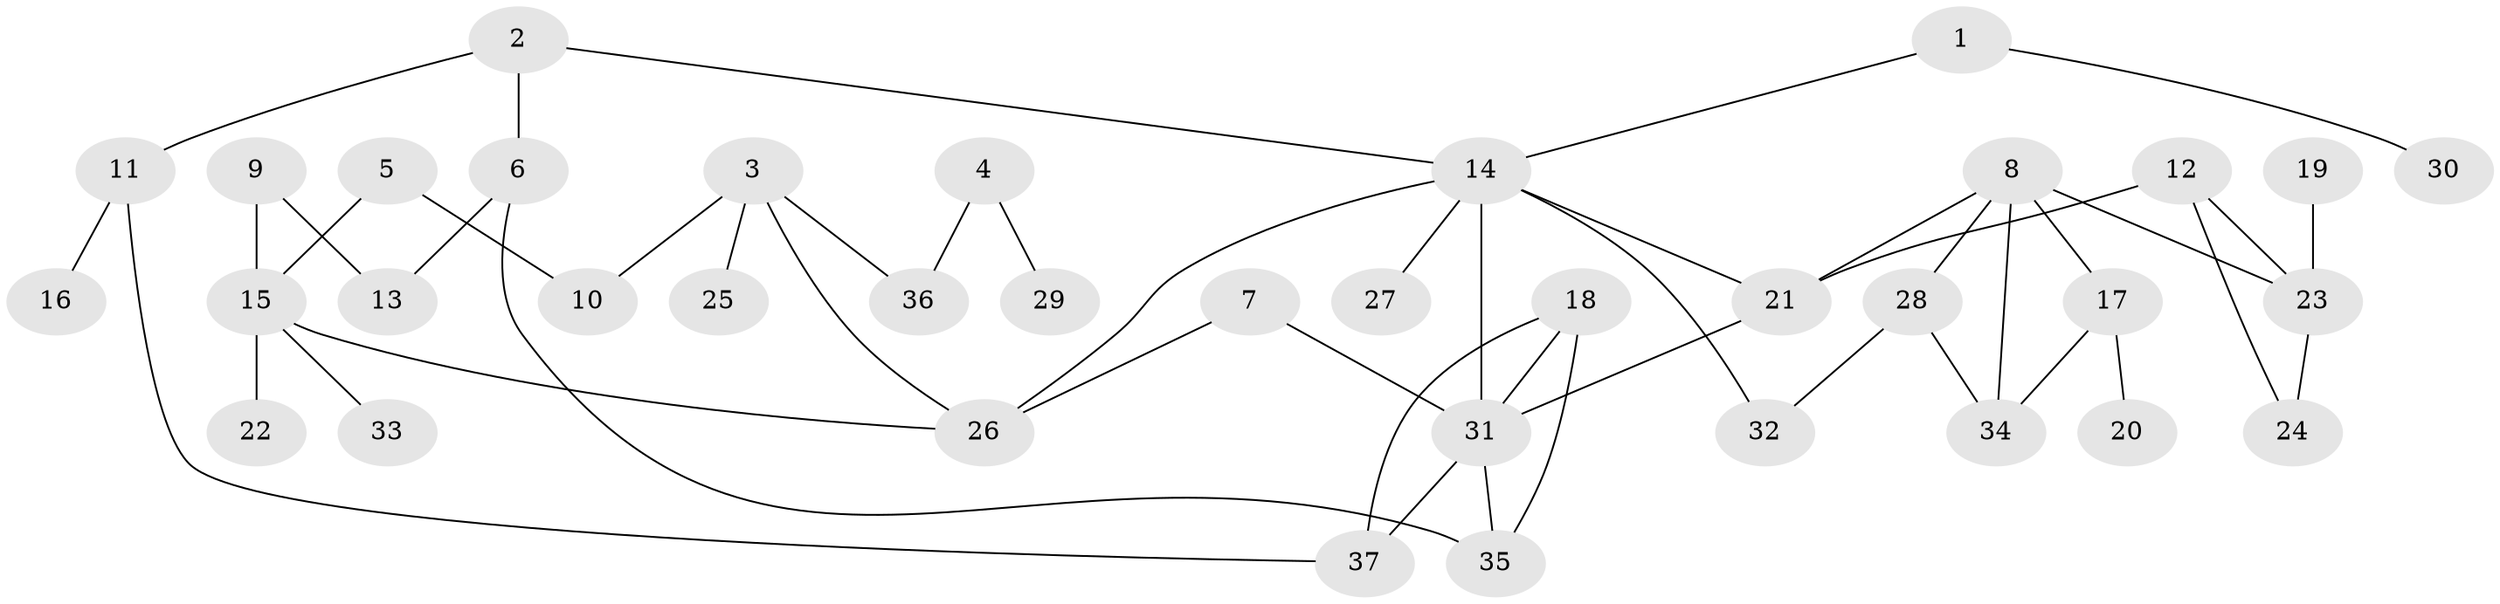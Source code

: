 // original degree distribution, {9: 0.013513513513513514, 6: 0.02702702702702703, 2: 0.32432432432432434, 3: 0.16216216216216217, 4: 0.10810810810810811, 1: 0.33783783783783783, 5: 0.02702702702702703}
// Generated by graph-tools (version 1.1) at 2025/36/03/04/25 23:36:10]
// undirected, 37 vertices, 49 edges
graph export_dot {
  node [color=gray90,style=filled];
  1;
  2;
  3;
  4;
  5;
  6;
  7;
  8;
  9;
  10;
  11;
  12;
  13;
  14;
  15;
  16;
  17;
  18;
  19;
  20;
  21;
  22;
  23;
  24;
  25;
  26;
  27;
  28;
  29;
  30;
  31;
  32;
  33;
  34;
  35;
  36;
  37;
  1 -- 14 [weight=1.0];
  1 -- 30 [weight=1.0];
  2 -- 6 [weight=1.0];
  2 -- 11 [weight=1.0];
  2 -- 14 [weight=1.0];
  3 -- 10 [weight=1.0];
  3 -- 25 [weight=1.0];
  3 -- 26 [weight=1.0];
  3 -- 36 [weight=1.0];
  4 -- 29 [weight=1.0];
  4 -- 36 [weight=1.0];
  5 -- 10 [weight=1.0];
  5 -- 15 [weight=1.0];
  6 -- 13 [weight=1.0];
  6 -- 35 [weight=1.0];
  7 -- 26 [weight=1.0];
  7 -- 31 [weight=1.0];
  8 -- 17 [weight=1.0];
  8 -- 21 [weight=1.0];
  8 -- 23 [weight=1.0];
  8 -- 28 [weight=1.0];
  8 -- 34 [weight=1.0];
  9 -- 13 [weight=1.0];
  9 -- 15 [weight=1.0];
  11 -- 16 [weight=1.0];
  11 -- 37 [weight=1.0];
  12 -- 21 [weight=1.0];
  12 -- 23 [weight=1.0];
  12 -- 24 [weight=1.0];
  14 -- 21 [weight=1.0];
  14 -- 26 [weight=1.0];
  14 -- 27 [weight=1.0];
  14 -- 31 [weight=1.0];
  14 -- 32 [weight=1.0];
  15 -- 22 [weight=1.0];
  15 -- 26 [weight=1.0];
  15 -- 33 [weight=1.0];
  17 -- 20 [weight=1.0];
  17 -- 34 [weight=1.0];
  18 -- 31 [weight=1.0];
  18 -- 35 [weight=1.0];
  18 -- 37 [weight=1.0];
  19 -- 23 [weight=1.0];
  21 -- 31 [weight=1.0];
  23 -- 24 [weight=1.0];
  28 -- 32 [weight=1.0];
  28 -- 34 [weight=1.0];
  31 -- 35 [weight=1.0];
  31 -- 37 [weight=1.0];
}
